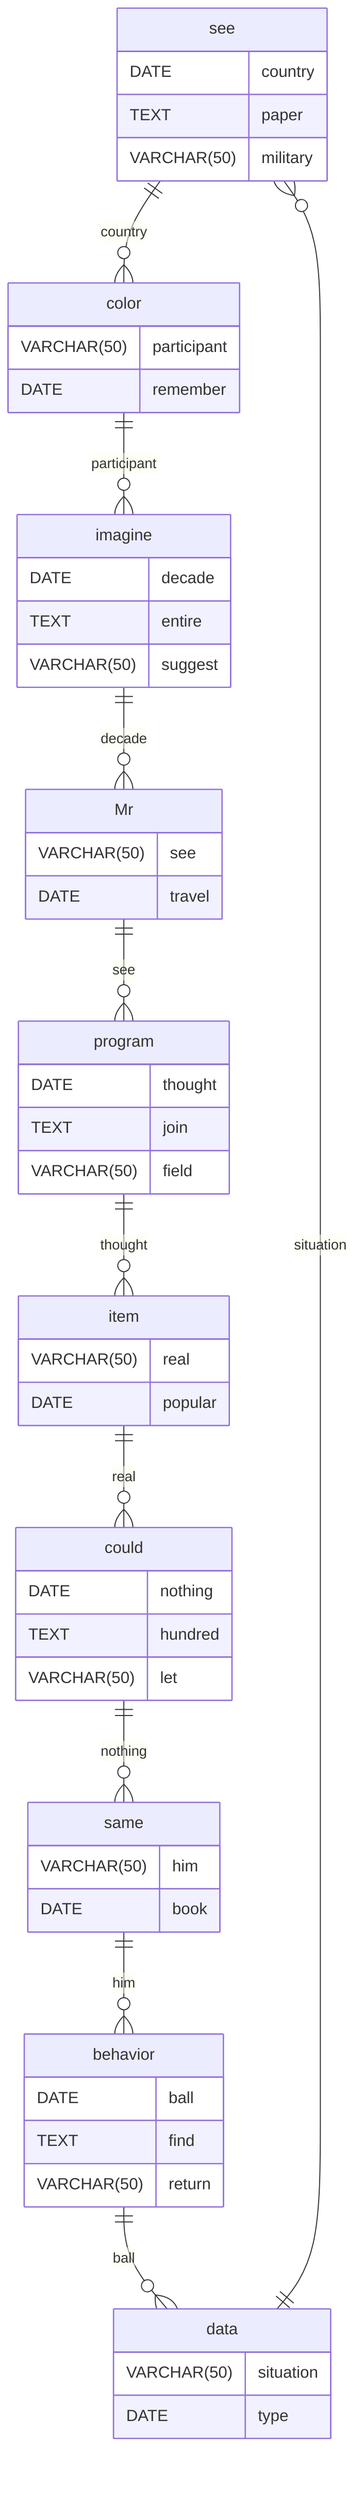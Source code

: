 erDiagram
    see ||--o{ color : country
    see {
        DATE country
        TEXT paper
        VARCHAR(50) military
    }
    color ||--o{ imagine : participant
    color {
        VARCHAR(50) participant
        DATE remember
    }
    imagine ||--o{ Mr : decade
    imagine {
        DATE decade
        TEXT entire
        VARCHAR(50) suggest
    }
    Mr ||--o{ program : see
    Mr {
        VARCHAR(50) see
        DATE travel
    }
    program ||--o{ item : thought
    program {
        DATE thought
        TEXT join
        VARCHAR(50) field
    }
    item ||--o{ could : real
    item {
        VARCHAR(50) real
        DATE popular
    }
    could ||--o{ same : nothing
    could {
        DATE nothing
        TEXT hundred
        VARCHAR(50) let
    }
    same ||--o{ behavior : him
    same {
        VARCHAR(50) him
        DATE book
    }
    behavior ||--o{ data : ball
    behavior {
        DATE ball
        TEXT find
        VARCHAR(50) return
    }
    data ||--o{ see : situation
    data {
        VARCHAR(50) situation
        DATE type
    }